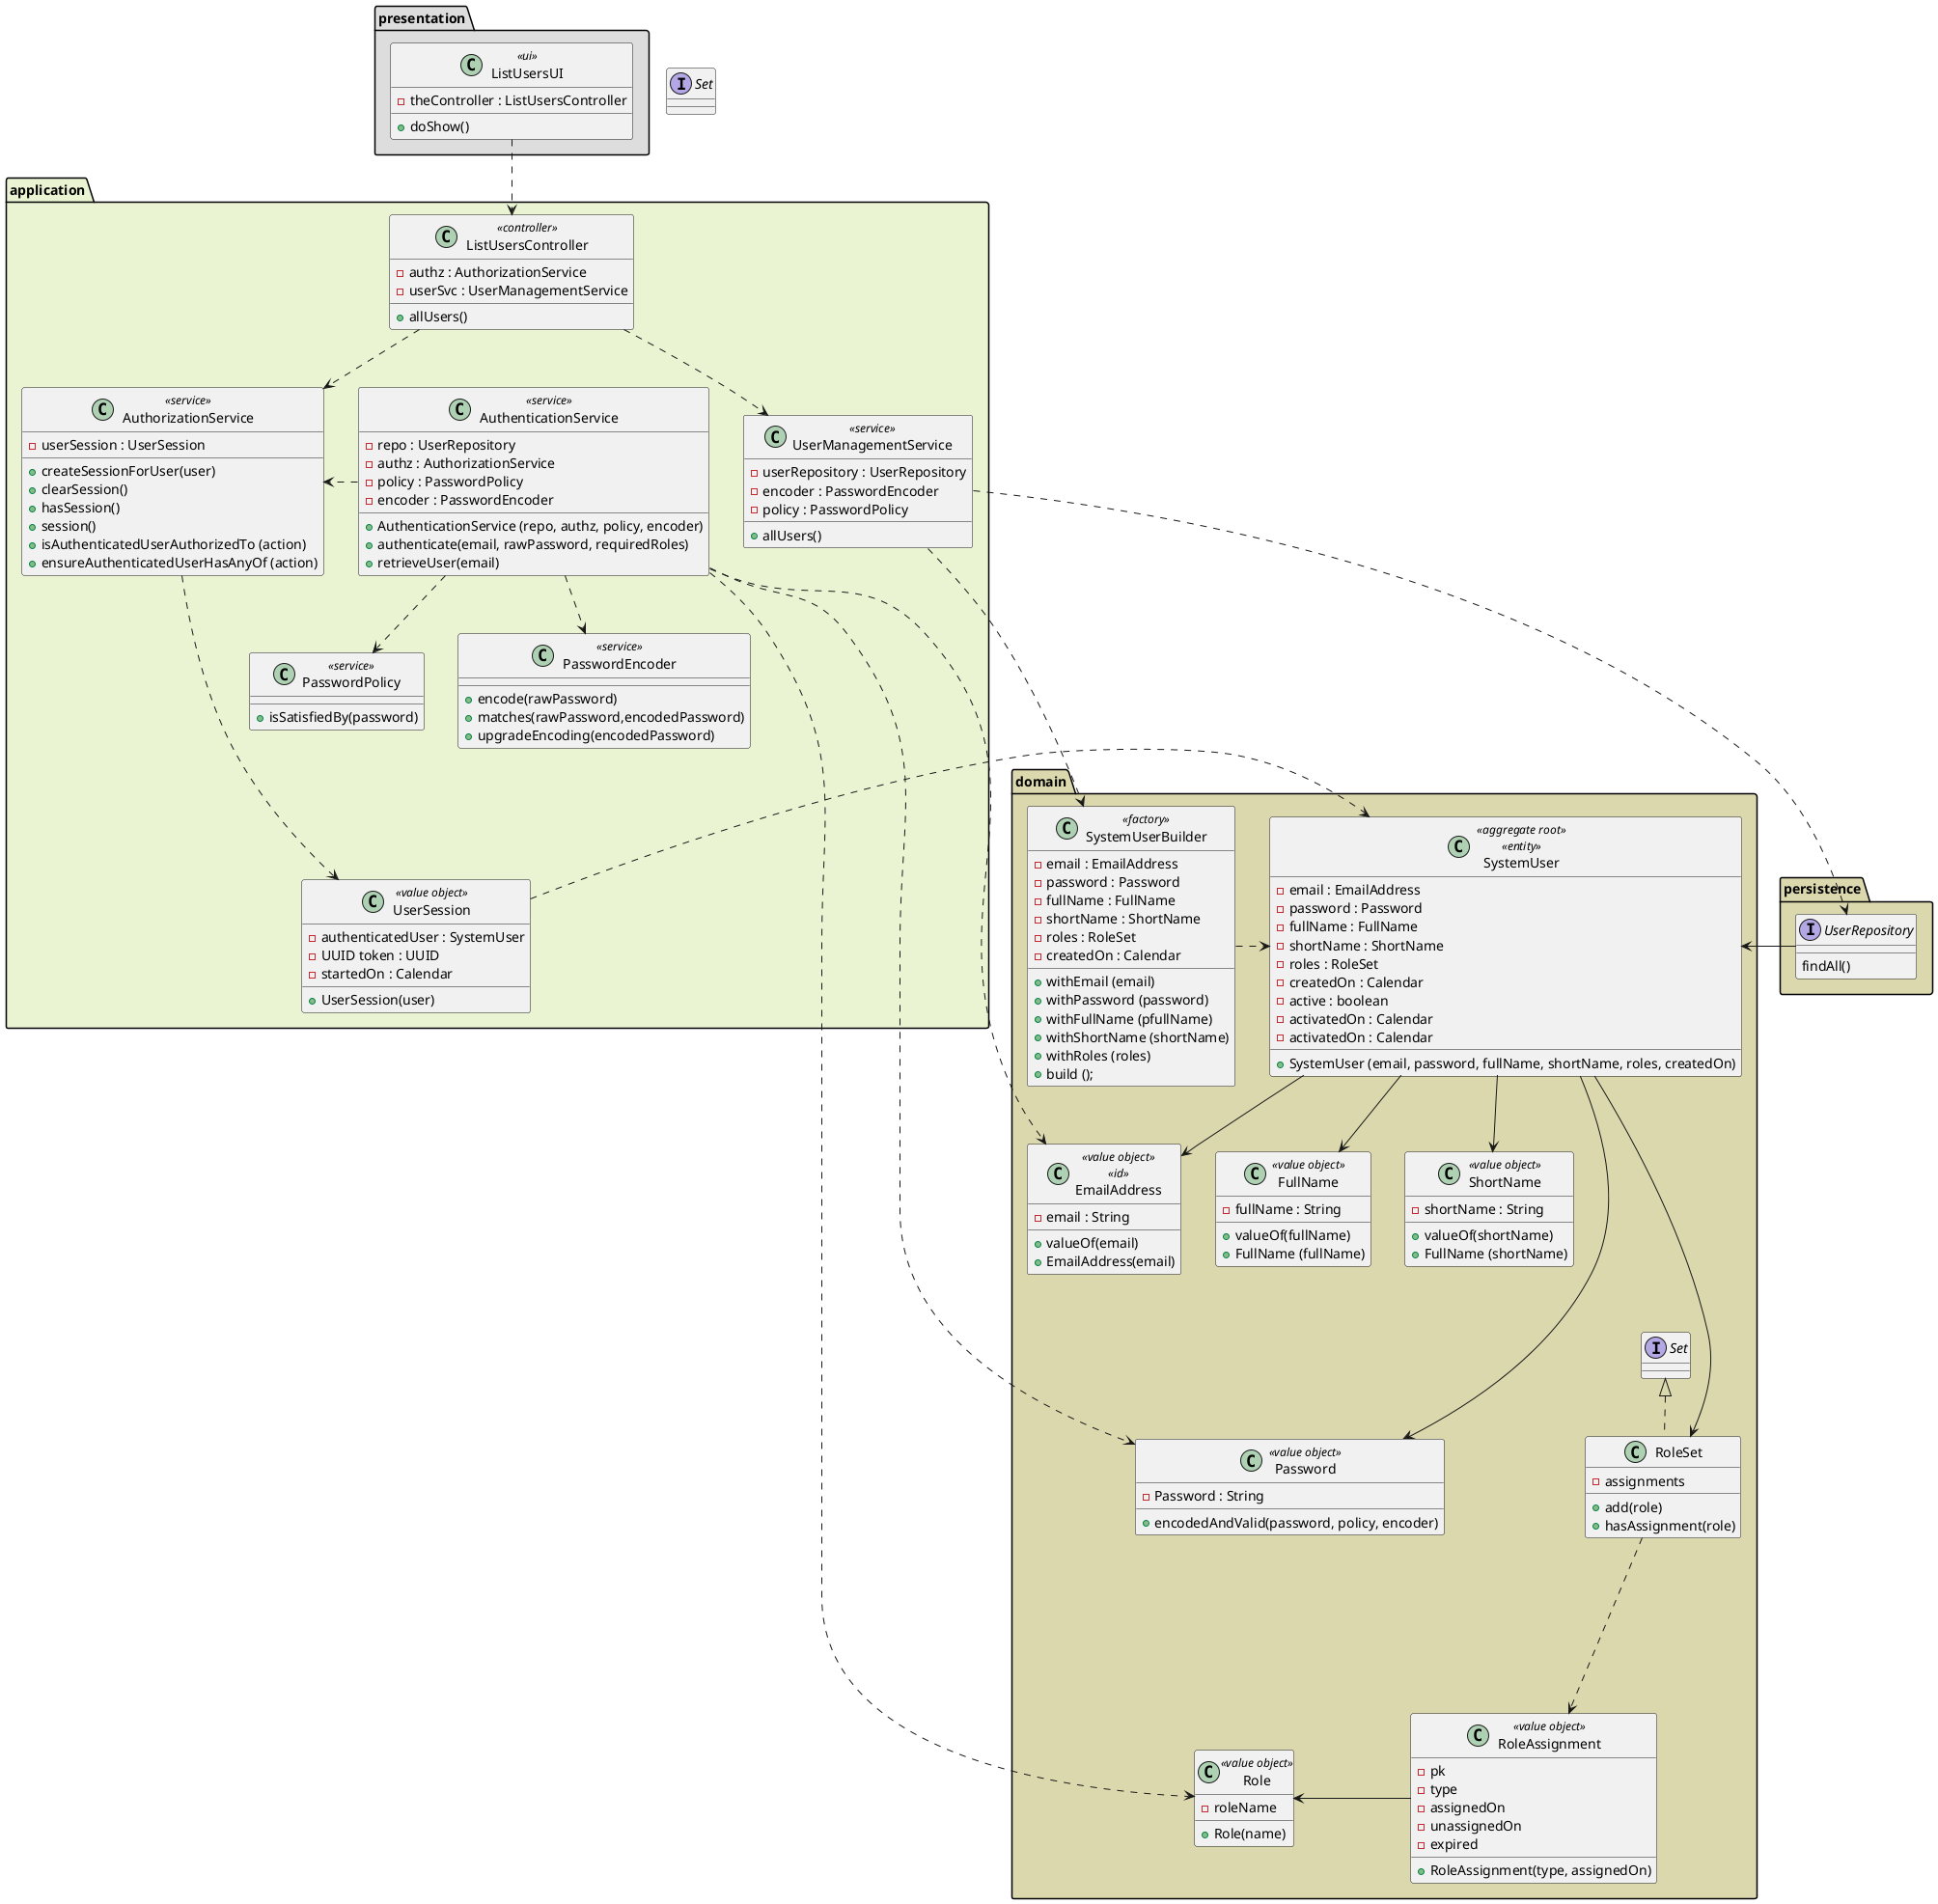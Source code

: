 @startuml
'https://plantuml.com/class-diagram

package "presentation" #DDDDDD{
    class ListUsersUI <<ui>>{
    - theController : ListUsersController
    + doShow()
    }
}



package "domain" #dbd8ae{


        class Role <<value object>>{
        -roleName
        +Role(name)
        }

        class RoleAssignment <<value object>>{
               -pk
               -type
               - assignedOn
               - unassignedOn
               - expired
               +RoleAssignment(type, assignedOn)
        }

        class RoleSet implements Set{
        -assignments
        +add(role)
        +hasAssignment(role)
        }


        class SystemUser <<aggregate root>> <<entity>>{
        - email : EmailAddress
        - password : Password
        - fullName : FullName
        - shortName : ShortName
        - roles : RoleSet
        - createdOn : Calendar
        - active : boolean
        - activatedOn : Calendar
        - activatedOn : Calendar
        + SystemUser (email, password, fullName, shortName, roles, createdOn)
        }

        class EmailAddress <<value object>> <<id>>{
         -email : String
         +valueOf(email)
         +EmailAddress(email)
        }

        class Password <<value object>>{
        - Password : String
        +encodedAndValid(password, policy, encoder)
        }

        class FullName <<value object>>{
        -fullName : String
         +valueOf(fullName)
        +FullName (fullName)
        }

        class ShortName<<value object>>{
        -shortName : String
         +valueOf(shortName)
        + FullName (shortName)
        }

        class SystemUserBuilder<<factory>>{
        - email : EmailAddress
        - password : Password
        - fullName : FullName
        - shortName : ShortName
        - roles : RoleSet
        - createdOn : Calendar
        + withEmail (email)
        + withPassword (password)
        + withFullName (pfullName)
        + withShortName (shortName)
        + withRoles (roles)
        + build ();
        }

}
    package "persistence" #dbd8ae{
       interface UserRepository{
       findAll()
       }
    }
package "application" #eaf4d3{
    class ListUsersController <<controller>>{
        - authz : AuthorizationService
        - userSvc : UserManagementService
        + allUsers()
    }

    class AuthorizationService <<service>>{
        - userSession : UserSession
        + createSessionForUser(user)
        + clearSession()
        + hasSession()
        + session()
        + isAuthenticatedUserAuthorizedTo (action)
        + ensureAuthenticatedUserHasAnyOf (action)
    }

    class AuthenticationService <<service>>{
        - repo : UserRepository
        - authz : AuthorizationService
        - policy : PasswordPolicy
        - encoder : PasswordEncoder
        + AuthenticationService (repo, authz, policy, encoder)
        + authenticate(email, rawPassword, requiredRoles)
        + retrieveUser(email)
    }

    class UserManagementService <<service>>{
         - userRepository : UserRepository
         - encoder : PasswordEncoder
         - policy : PasswordPolicy
         + allUsers()
    }

    class PasswordEncoder <<service>>{
        +encode(rawPassword)
        +matches(rawPassword,encodedPassword)
        +upgradeEncoding(encodedPassword)
    }

    class PasswordPolicy <<service>>{
       +isSatisfiedBy(password)
    }


    class UserSession <<value object>>{
        -authenticatedUser : SystemUser
        -UUID token : UUID
        -startedOn : Calendar
        + UserSession(user)
    }
}

interface Set{
}


ListUsersController .-> AuthorizationService
ListUsersUI .-> ListUsersController
ListUsersController .-> UserManagementService


SystemUser --> FullName
SystemUser ----> Password
SystemUser --> EmailAddress
SystemUser --> ShortName
UserSession .> SystemUser
AuthorizationService .--> UserSession
AuthenticationService .> AuthorizationService
AuthenticationService .> Role
AuthenticationService .> Password
AuthenticationService .-> EmailAddress
AuthenticationService .-> PasswordEncoder
AuthenticationService .-> PasswordPolicy
RoleSet .---> RoleAssignment
RoleAssignment -> Role

UserManagementService .-> SystemUserBuilder

SystemUser ----> RoleSet
SystemUserBuilder .> SystemUser
UserManagementService .> UserRepository



UserRepository -> SystemUser

@enduml
